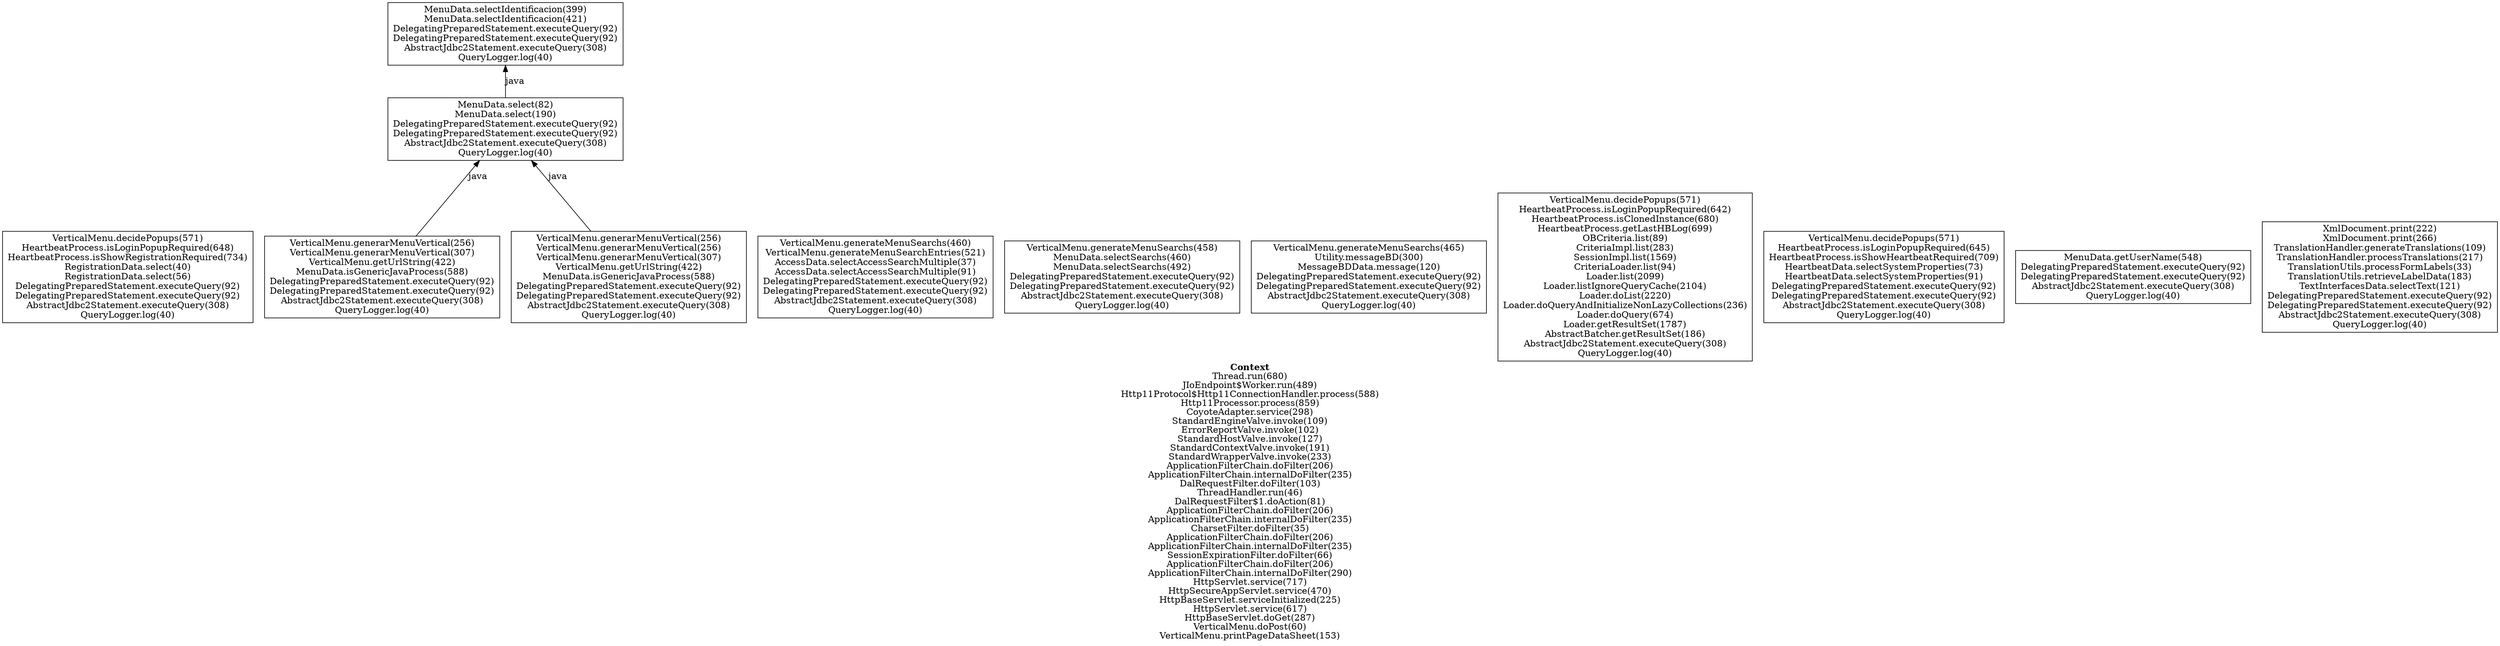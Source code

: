 digraph 13177628 { 
label=<<font face="Times-Bold">Context</font><br/>Thread.run(680)<br/>JIoEndpoint$Worker.run(489)<br/>Http11Protocol$Http11ConnectionHandler.process(588)<br/>Http11Processor.process(859)<br/>CoyoteAdapter.service(298)<br/>StandardEngineValve.invoke(109)<br/>ErrorReportValve.invoke(102)<br/>StandardHostValve.invoke(127)<br/>StandardContextValve.invoke(191)<br/>StandardWrapperValve.invoke(233)<br/>ApplicationFilterChain.doFilter(206)<br/>ApplicationFilterChain.internalDoFilter(235)<br/>DalRequestFilter.doFilter(103)<br/>ThreadHandler.run(46)<br/>DalRequestFilter$1.doAction(81)<br/>ApplicationFilterChain.doFilter(206)<br/>ApplicationFilterChain.internalDoFilter(235)<br/>CharsetFilter.doFilter(35)<br/>ApplicationFilterChain.doFilter(206)<br/>ApplicationFilterChain.internalDoFilter(235)<br/>SessionExpirationFilter.doFilter(66)<br/>ApplicationFilterChain.doFilter(206)<br/>ApplicationFilterChain.internalDoFilter(290)<br/>HttpServlet.service(717)<br/>HttpSecureAppServlet.service(470)<br/>HttpBaseServlet.serviceInitialized(225)<br/>HttpServlet.service(617)<br/>HttpBaseServlet.doGet(287)<br/>VerticalMenu.doPost(60)<br/>VerticalMenu.printPageDataSheet(153)>;rankdir=BT;
1 [label="VerticalMenu.decidePopups(571)\nHeartbeatProcess.isLoginPopupRequired(648)\nHeartbeatProcess.isShowRegistrationRequired(734)\nRegistrationData.select(40)\nRegistrationData.select(56)\nDelegatingPreparedStatement.executeQuery(92)\nDelegatingPreparedStatement.executeQuery(92)\nAbstractJdbc2Statement.executeQuery(308)\nQueryLogger.log(40)\n", shape=box];
2 [label="MenuData.select(82)\nMenuData.select(190)\nDelegatingPreparedStatement.executeQuery(92)\nDelegatingPreparedStatement.executeQuery(92)\nAbstractJdbc2Statement.executeQuery(308)\nQueryLogger.log(40)\n", shape=box];
3 [label="VerticalMenu.generateMenuSearchs(460)\nVerticalMenu.generateMenuSearchEntries(521)\nAccessData.selectAccessSearchMultiple(37)\nAccessData.selectAccessSearchMultiple(91)\nDelegatingPreparedStatement.executeQuery(92)\nDelegatingPreparedStatement.executeQuery(92)\nAbstractJdbc2Statement.executeQuery(308)\nQueryLogger.log(40)\n", shape=box];
4 [label="VerticalMenu.generateMenuSearchs(458)\nMenuData.selectSearchs(460)\nMenuData.selectSearchs(492)\nDelegatingPreparedStatement.executeQuery(92)\nDelegatingPreparedStatement.executeQuery(92)\nAbstractJdbc2Statement.executeQuery(308)\nQueryLogger.log(40)\n", shape=box];
5 [label="VerticalMenu.generateMenuSearchs(465)\nUtility.messageBD(300)\nMessageBDData.message(120)\nDelegatingPreparedStatement.executeQuery(92)\nDelegatingPreparedStatement.executeQuery(92)\nAbstractJdbc2Statement.executeQuery(308)\nQueryLogger.log(40)\n", shape=box];
6 [label="VerticalMenu.decidePopups(571)\nHeartbeatProcess.isLoginPopupRequired(642)\nHeartbeatProcess.isClonedInstance(680)\nHeartbeatProcess.getLastHBLog(699)\nOBCriteria.list(89)\nCriteriaImpl.list(283)\nSessionImpl.list(1569)\nCriteriaLoader.list(94)\nLoader.list(2099)\nLoader.listIgnoreQueryCache(2104)\nLoader.doList(2220)\nLoader.doQueryAndInitializeNonLazyCollections(236)\nLoader.doQuery(674)\nLoader.getResultSet(1787)\nAbstractBatcher.getResultSet(186)\nAbstractJdbc2Statement.executeQuery(308)\nQueryLogger.log(40)\n", shape=box];
7 [label="MenuData.selectIdentificacion(399)\nMenuData.selectIdentificacion(421)\nDelegatingPreparedStatement.executeQuery(92)\nDelegatingPreparedStatement.executeQuery(92)\nAbstractJdbc2Statement.executeQuery(308)\nQueryLogger.log(40)\n", shape=box];
8 [label="VerticalMenu.decidePopups(571)\nHeartbeatProcess.isLoginPopupRequired(645)\nHeartbeatProcess.isShowHeartbeatRequired(709)\nHeartbeatData.selectSystemProperties(73)\nHeartbeatData.selectSystemProperties(91)\nDelegatingPreparedStatement.executeQuery(92)\nDelegatingPreparedStatement.executeQuery(92)\nAbstractJdbc2Statement.executeQuery(308)\nQueryLogger.log(40)\n", shape=box];
9 [label="MenuData.getUserName(548)\nDelegatingPreparedStatement.executeQuery(92)\nDelegatingPreparedStatement.executeQuery(92)\nAbstractJdbc2Statement.executeQuery(308)\nQueryLogger.log(40)\n", shape=box];
10 [label="XmlDocument.print(222)\nXmlDocument.print(266)\nTranslationHandler.generateTranslations(109)\nTranslationHandler.processTranslations(217)\nTranslationUtils.processFormLabels(33)\nTranslationUtils.retrieveLabelData(183)\nTextInterfacesData.selectText(121)\nDelegatingPreparedStatement.executeQuery(92)\nDelegatingPreparedStatement.executeQuery(92)\nAbstractJdbc2Statement.executeQuery(308)\nQueryLogger.log(40)\n", shape=box];
11 [label="VerticalMenu.generarMenuVertical(256)\nVerticalMenu.generarMenuVertical(307)\nVerticalMenu.getUrlString(422)\nMenuData.isGenericJavaProcess(588)\nDelegatingPreparedStatement.executeQuery(92)\nDelegatingPreparedStatement.executeQuery(92)\nAbstractJdbc2Statement.executeQuery(308)\nQueryLogger.log(40)\n", shape=box];
12 [label="VerticalMenu.generarMenuVertical(256)\nVerticalMenu.generarMenuVertical(256)\nVerticalMenu.generarMenuVertical(307)\nVerticalMenu.getUrlString(422)\nMenuData.isGenericJavaProcess(588)\nDelegatingPreparedStatement.executeQuery(92)\nDelegatingPreparedStatement.executeQuery(92)\nAbstractJdbc2Statement.executeQuery(308)\nQueryLogger.log(40)\n", shape=box];
2 -> 7 [label="java" color=black];
11 -> 2 [label="java" color=black];
12 -> 2 [label="java" color=black];
}

